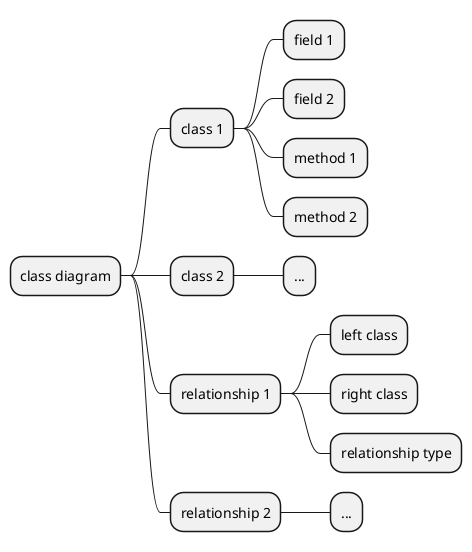@startmindmap
* class diagram
** class 1
*** field 1
*** field 2
*** method 1
*** method 2
** class 2
*** ...
** relationship 1
*** left class
*** right class
*** relationship type
** relationship 2
*** ...
@endmindmap
